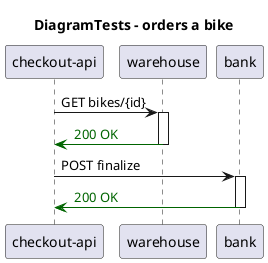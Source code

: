 @startuml
title DiagramTests - orders a bike
participant "checkout-api"
participant "warehouse"
participant "bank"
"checkout-api" -> "warehouse": GET bikes/{id}
activate "warehouse"

"warehouse" -[#DarkGreen]> "checkout-api": <color:DarkGreen> 200 OK
deactivate "warehouse"
"checkout-api" -> "bank": POST finalize
activate "bank"

"bank" -[#DarkGreen]> "checkout-api": <color:DarkGreen> 200 OK
deactivate "bank"
@enduml
